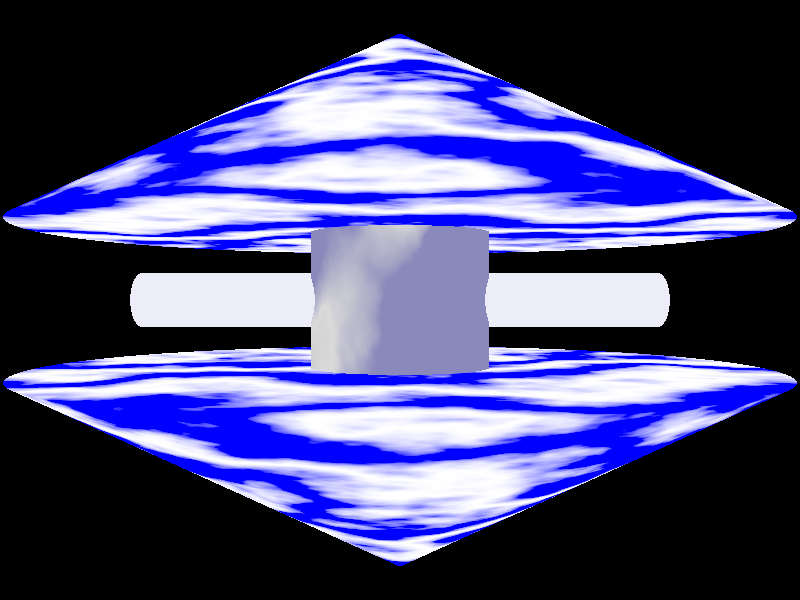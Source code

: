 // Scene Created by the Breeze Designer 2.0
// Written by Neville Richards

#include "colors.inc"
#include "textures.inc"
#include "shapes.inc"

// CAMERA POSITION
camera {
 right      < -1, 0, 0 >
 up         < 0, 1, 0 >
 direction  < 0, 0, 1 >
 location   < 0, 0, 4.5 >
 look_at    < 0, 0, 0 >
}
// LIGHT _light3
light_source { < 0, 0.5, 21.625 >
color White
}

// LIGHT _light4
light_source { < -10, 10, 10 >
color White
}
















// CYLINDER _cylinder0
cylinder { < 0, -1, 0>, < 0, 1, 0>, 1
 texture { Blue_Sky }
 scale  < 0.5, 1, 0.5 >
 }


// CONE _cone0
cone { <0, -1, 0>, 1
  < 0, 1, 0>, 0
 texture { Blue_Sky2 }
 scale  < 2, 0.75, 2 >
 translate  < 0, 1.25 - sin(clock*pi)*0.5, 0 >
 }


// CONE _cone0_0
cone { <0, -1, 0>, 1
  < 0, 1, 0>, 0
 texture { Blue_Sky2 }
 scale  < 2, 0.75, 2 >
 rotate  < 0, 0, 180 >
 translate  < 0, -1.25 + sin(clock*pi)*0.5, 0 >
 }


// CYLINDER _cylinder1
cylinder { < 0, -1, 0>, < 0, 1, 0>, 1
 texture { pigment { color Quartz } }
 scale  < 0.2, 1.45 - sin(clock*pi)*0.5, 0.2 >
 rotate  < 0, 0, 90 >
 }

